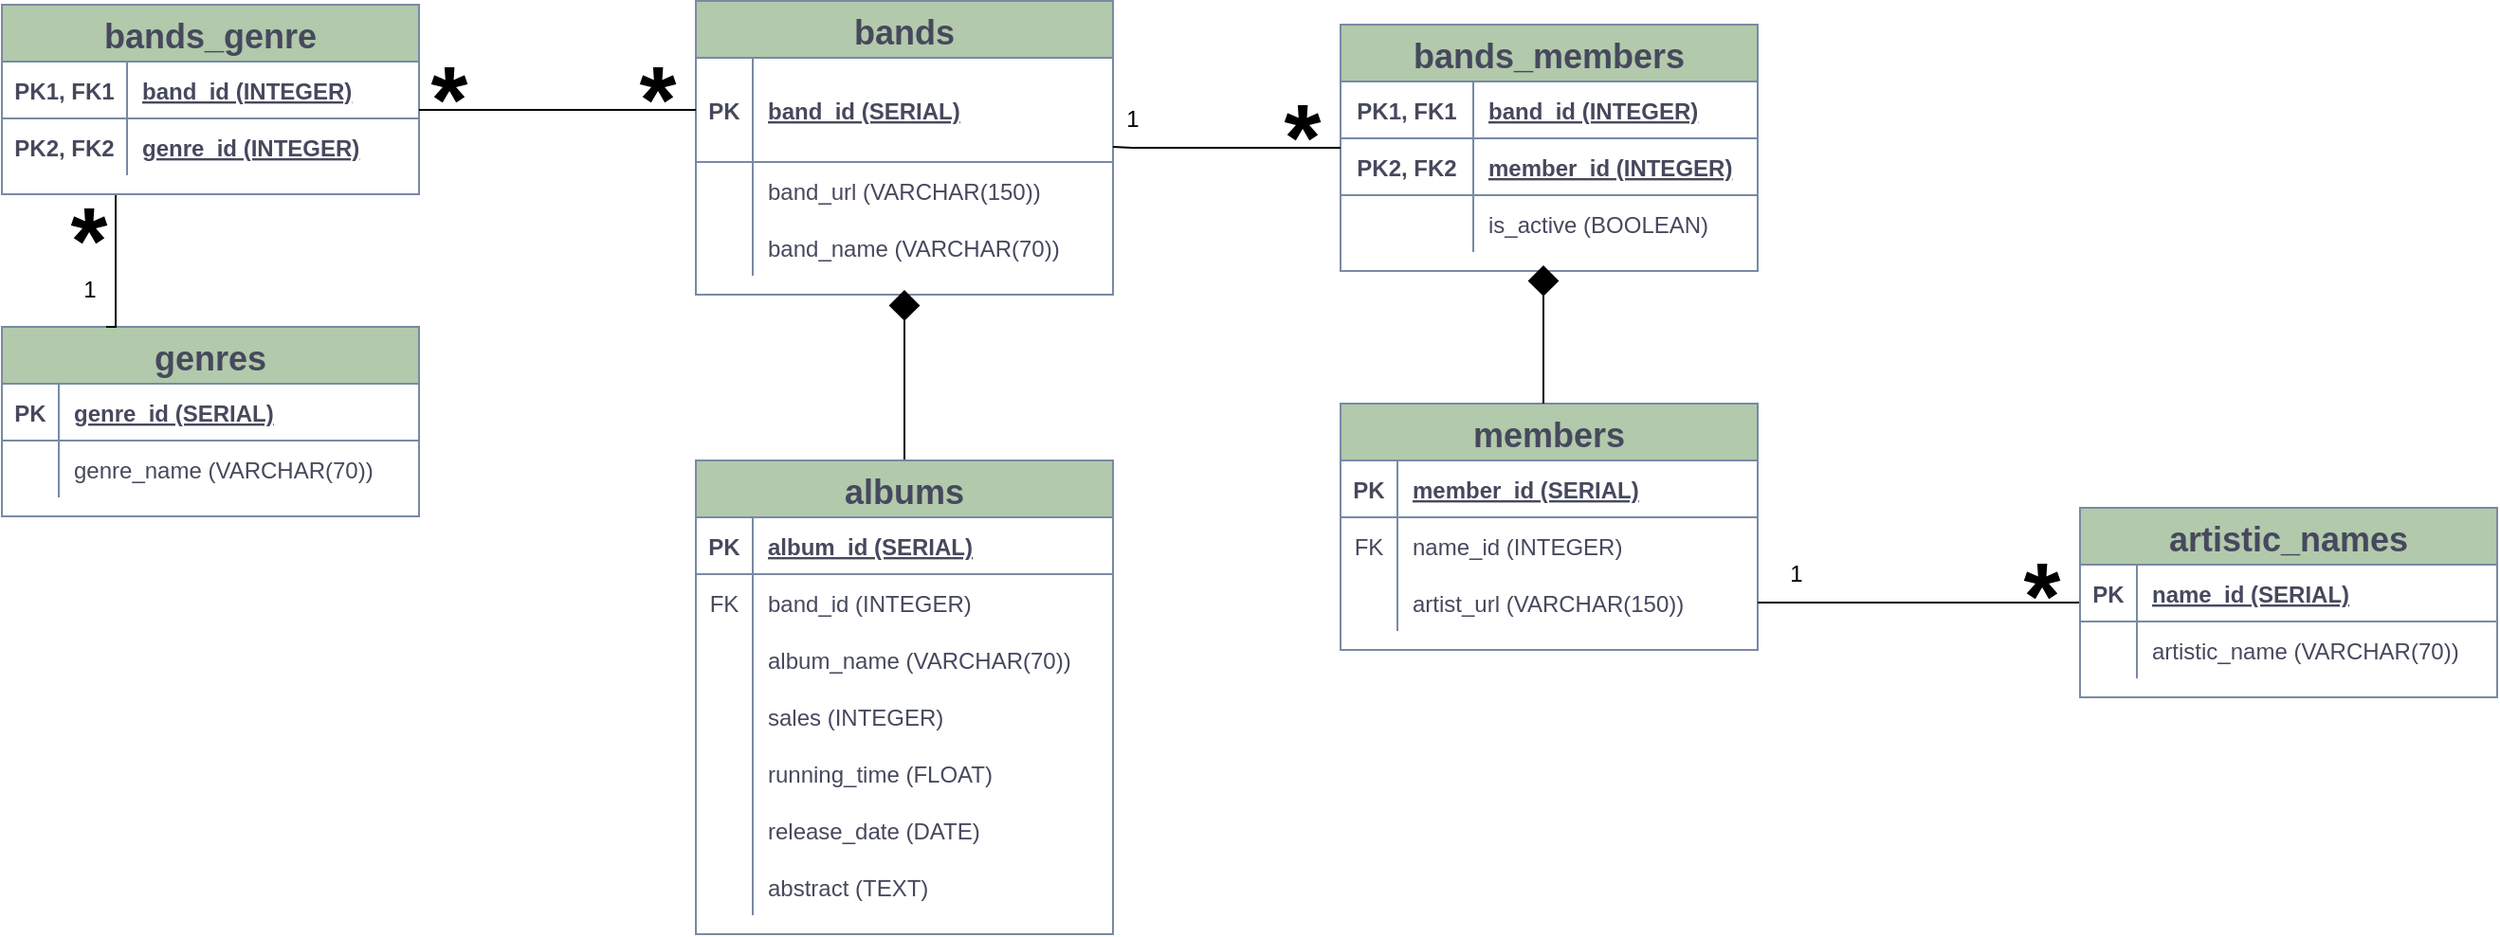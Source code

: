 <mxfile version="15.4.1" type="device"><diagram id="C5RBs43oDa-KdzZeNtuy" name="Page-1"><mxGraphModel dx="1234" dy="706" grid="1" gridSize="10" guides="1" tooltips="1" connect="1" arrows="1" fold="1" page="1" pageScale="1" pageWidth="827" pageHeight="1169" math="0" shadow="0"><root><mxCell id="WIyWlLk6GJQsqaUBKTNV-0"/><mxCell id="WIyWlLk6GJQsqaUBKTNV-1" parent="WIyWlLk6GJQsqaUBKTNV-0"/><mxCell id="FLKQ_Ny8ieEzaSpIzVjY-3" value="bands" style="shape=table;startSize=30;container=1;collapsible=1;childLayout=tableLayout;fixedRows=1;rowLines=0;fontStyle=1;align=center;resizeLast=1;fontSize=18;strokeColor=#788AA3;strokeWidth=1;fillColor=#B2C9AB;fontColor=#46495D;" vertex="1" parent="WIyWlLk6GJQsqaUBKTNV-1"><mxGeometry x="590" y="277.5" width="220" height="155" as="geometry"><mxRectangle x="400" y="290" width="90" height="30" as="alternateBounds"/></mxGeometry></mxCell><mxCell id="FLKQ_Ny8ieEzaSpIzVjY-4" value="" style="shape=partialRectangle;collapsible=0;dropTarget=0;pointerEvents=0;fillColor=none;top=0;left=0;bottom=1;right=0;points=[[0,0.5],[1,0.5]];portConstraint=eastwest;strokeColor=#788AA3;fontColor=#46495D;" vertex="1" parent="FLKQ_Ny8ieEzaSpIzVjY-3"><mxGeometry y="30" width="220" height="55" as="geometry"/></mxCell><mxCell id="FLKQ_Ny8ieEzaSpIzVjY-5" value="PK" style="shape=partialRectangle;connectable=0;fillColor=none;top=0;left=0;bottom=0;right=0;fontStyle=1;overflow=hidden;strokeColor=#788AA3;fontColor=#46495D;" vertex="1" parent="FLKQ_Ny8ieEzaSpIzVjY-4"><mxGeometry width="30" height="55" as="geometry"><mxRectangle width="30" height="55" as="alternateBounds"/></mxGeometry></mxCell><mxCell id="FLKQ_Ny8ieEzaSpIzVjY-6" value="band_id (SERIAL)" style="shape=partialRectangle;connectable=0;fillColor=none;top=0;left=0;bottom=0;right=0;align=left;spacingLeft=6;fontStyle=5;overflow=hidden;strokeColor=#788AA3;fontColor=#46495D;" vertex="1" parent="FLKQ_Ny8ieEzaSpIzVjY-4"><mxGeometry x="30" width="190" height="55" as="geometry"><mxRectangle width="190" height="55" as="alternateBounds"/></mxGeometry></mxCell><mxCell id="FLKQ_Ny8ieEzaSpIzVjY-7" value="" style="shape=partialRectangle;collapsible=0;dropTarget=0;pointerEvents=0;fillColor=none;top=0;left=0;bottom=0;right=0;points=[[0,0.5],[1,0.5]];portConstraint=eastwest;strokeColor=#788AA3;fontColor=#46495D;" vertex="1" parent="FLKQ_Ny8ieEzaSpIzVjY-3"><mxGeometry y="85" width="220" height="30" as="geometry"/></mxCell><mxCell id="FLKQ_Ny8ieEzaSpIzVjY-8" value="" style="shape=partialRectangle;connectable=0;fillColor=none;top=0;left=0;bottom=0;right=0;editable=1;overflow=hidden;strokeColor=#788AA3;fontColor=#46495D;" vertex="1" parent="FLKQ_Ny8ieEzaSpIzVjY-7"><mxGeometry width="30" height="30" as="geometry"><mxRectangle width="30" height="30" as="alternateBounds"/></mxGeometry></mxCell><mxCell id="FLKQ_Ny8ieEzaSpIzVjY-9" value="band_url (VARCHAR(150))" style="shape=partialRectangle;connectable=0;fillColor=none;top=0;left=0;bottom=0;right=0;align=left;spacingLeft=6;overflow=hidden;strokeColor=#788AA3;fontColor=#46495D;" vertex="1" parent="FLKQ_Ny8ieEzaSpIzVjY-7"><mxGeometry x="30" width="190" height="30" as="geometry"><mxRectangle width="190" height="30" as="alternateBounds"/></mxGeometry></mxCell><mxCell id="FLKQ_Ny8ieEzaSpIzVjY-10" value="" style="shape=partialRectangle;collapsible=0;dropTarget=0;pointerEvents=0;fillColor=none;top=0;left=0;bottom=0;right=0;points=[[0,0.5],[1,0.5]];portConstraint=eastwest;strokeColor=#788AA3;fontColor=#46495D;" vertex="1" parent="FLKQ_Ny8ieEzaSpIzVjY-3"><mxGeometry y="115" width="220" height="30" as="geometry"/></mxCell><mxCell id="FLKQ_Ny8ieEzaSpIzVjY-11" value="" style="shape=partialRectangle;connectable=0;fillColor=none;top=0;left=0;bottom=0;right=0;editable=1;overflow=hidden;strokeColor=#788AA3;fontColor=#46495D;" vertex="1" parent="FLKQ_Ny8ieEzaSpIzVjY-10"><mxGeometry width="30" height="30" as="geometry"><mxRectangle width="30" height="30" as="alternateBounds"/></mxGeometry></mxCell><mxCell id="FLKQ_Ny8ieEzaSpIzVjY-12" value="band_name (VARCHAR(70))" style="shape=partialRectangle;connectable=0;fillColor=none;top=0;left=0;bottom=0;right=0;align=left;spacingLeft=6;overflow=hidden;strokeColor=#788AA3;fontColor=#46495D;" vertex="1" parent="FLKQ_Ny8ieEzaSpIzVjY-10"><mxGeometry x="30" width="190" height="30" as="geometry"><mxRectangle width="190" height="30" as="alternateBounds"/></mxGeometry></mxCell><mxCell id="FLKQ_Ny8ieEzaSpIzVjY-13" value="bands_members" style="shape=table;startSize=30;container=1;collapsible=1;childLayout=tableLayout;fixedRows=1;rowLines=0;fontStyle=1;align=center;resizeLast=1;fontSize=18;strokeColor=#788AA3;strokeWidth=1;fillColor=#B2C9AB;fontColor=#46495D;" vertex="1" parent="WIyWlLk6GJQsqaUBKTNV-1"><mxGeometry x="930" y="290" width="220" height="130" as="geometry"/></mxCell><mxCell id="FLKQ_Ny8ieEzaSpIzVjY-14" value="" style="shape=partialRectangle;collapsible=0;dropTarget=0;pointerEvents=0;fillColor=none;top=0;left=0;bottom=1;right=0;points=[[0,0.5],[1,0.5]];portConstraint=eastwest;fontSize=18;strokeColor=#788AA3;strokeWidth=1;fontColor=#46495D;" vertex="1" parent="FLKQ_Ny8ieEzaSpIzVjY-13"><mxGeometry y="30" width="220" height="30" as="geometry"/></mxCell><mxCell id="FLKQ_Ny8ieEzaSpIzVjY-15" value="PK1, FK1" style="shape=partialRectangle;connectable=0;fillColor=none;top=0;left=0;bottom=0;right=0;fontStyle=1;overflow=hidden;strokeColor=#788AA3;fontColor=#46495D;" vertex="1" parent="FLKQ_Ny8ieEzaSpIzVjY-14"><mxGeometry width="70" height="30" as="geometry"><mxRectangle width="70" height="30" as="alternateBounds"/></mxGeometry></mxCell><mxCell id="FLKQ_Ny8ieEzaSpIzVjY-16" value="band_id (INTEGER)" style="shape=partialRectangle;connectable=0;fillColor=none;top=0;left=0;bottom=0;right=0;align=left;spacingLeft=6;fontStyle=5;overflow=hidden;strokeColor=#788AA3;fontColor=#46495D;" vertex="1" parent="FLKQ_Ny8ieEzaSpIzVjY-14"><mxGeometry x="70" width="150" height="30" as="geometry"><mxRectangle width="150" height="30" as="alternateBounds"/></mxGeometry></mxCell><mxCell id="FLKQ_Ny8ieEzaSpIzVjY-17" value="" style="shape=partialRectangle;collapsible=0;dropTarget=0;pointerEvents=0;fillColor=none;top=0;left=0;bottom=1;right=0;points=[[0,0.5],[1,0.5]];portConstraint=eastwest;strokeColor=#788AA3;fontColor=#46495D;" vertex="1" parent="FLKQ_Ny8ieEzaSpIzVjY-13"><mxGeometry y="60" width="220" height="30" as="geometry"/></mxCell><mxCell id="FLKQ_Ny8ieEzaSpIzVjY-18" value="PK2, FK2" style="shape=partialRectangle;connectable=0;fillColor=none;top=0;left=0;bottom=0;right=0;fontStyle=1;overflow=hidden;strokeColor=#788AA3;fontColor=#46495D;" vertex="1" parent="FLKQ_Ny8ieEzaSpIzVjY-17"><mxGeometry width="70" height="30" as="geometry"><mxRectangle width="70" height="30" as="alternateBounds"/></mxGeometry></mxCell><mxCell id="FLKQ_Ny8ieEzaSpIzVjY-19" value="member_id (INTEGER)" style="shape=partialRectangle;connectable=0;fillColor=none;top=0;left=0;bottom=0;right=0;align=left;spacingLeft=6;fontStyle=5;overflow=hidden;strokeColor=#788AA3;fontColor=#46495D;" vertex="1" parent="FLKQ_Ny8ieEzaSpIzVjY-17"><mxGeometry x="70" width="150" height="30" as="geometry"><mxRectangle width="150" height="30" as="alternateBounds"/></mxGeometry></mxCell><mxCell id="FLKQ_Ny8ieEzaSpIzVjY-20" value="" style="shape=partialRectangle;collapsible=0;dropTarget=0;pointerEvents=0;fillColor=none;top=0;left=0;bottom=0;right=0;points=[[0,0.5],[1,0.5]];portConstraint=eastwest;strokeColor=#788AA3;fontColor=#46495D;" vertex="1" parent="FLKQ_Ny8ieEzaSpIzVjY-13"><mxGeometry y="90" width="220" height="30" as="geometry"/></mxCell><mxCell id="FLKQ_Ny8ieEzaSpIzVjY-21" value="" style="shape=partialRectangle;connectable=0;fillColor=none;top=0;left=0;bottom=0;right=0;editable=1;overflow=hidden;strokeColor=#788AA3;fontColor=#46495D;" vertex="1" parent="FLKQ_Ny8ieEzaSpIzVjY-20"><mxGeometry width="70" height="30" as="geometry"><mxRectangle width="70" height="30" as="alternateBounds"/></mxGeometry></mxCell><mxCell id="FLKQ_Ny8ieEzaSpIzVjY-22" value="is_active (BOOLEAN)" style="shape=partialRectangle;connectable=0;fillColor=none;top=0;left=0;bottom=0;right=0;align=left;spacingLeft=6;overflow=hidden;strokeColor=#788AA3;fontColor=#46495D;" vertex="1" parent="FLKQ_Ny8ieEzaSpIzVjY-20"><mxGeometry x="70" width="150" height="30" as="geometry"><mxRectangle width="150" height="30" as="alternateBounds"/></mxGeometry></mxCell><mxCell id="FLKQ_Ny8ieEzaSpIzVjY-23" value="members" style="shape=table;startSize=30;container=1;collapsible=1;childLayout=tableLayout;fixedRows=1;rowLines=0;fontStyle=1;align=center;resizeLast=1;fontSize=18;strokeColor=#788AA3;strokeWidth=1;fillColor=#B2C9AB;fontColor=#46495D;" vertex="1" parent="WIyWlLk6GJQsqaUBKTNV-1"><mxGeometry x="930" y="490" width="220" height="130" as="geometry"/></mxCell><mxCell id="FLKQ_Ny8ieEzaSpIzVjY-24" value="" style="shape=partialRectangle;collapsible=0;dropTarget=0;pointerEvents=0;fillColor=none;top=0;left=0;bottom=1;right=0;points=[[0,0.5],[1,0.5]];portConstraint=eastwest;strokeColor=#788AA3;fontColor=#46495D;" vertex="1" parent="FLKQ_Ny8ieEzaSpIzVjY-23"><mxGeometry y="30" width="220" height="30" as="geometry"/></mxCell><mxCell id="FLKQ_Ny8ieEzaSpIzVjY-25" value="PK" style="shape=partialRectangle;connectable=0;fillColor=none;top=0;left=0;bottom=0;right=0;fontStyle=1;overflow=hidden;strokeColor=#788AA3;fontColor=#46495D;" vertex="1" parent="FLKQ_Ny8ieEzaSpIzVjY-24"><mxGeometry width="30" height="30" as="geometry"><mxRectangle width="30" height="30" as="alternateBounds"/></mxGeometry></mxCell><mxCell id="FLKQ_Ny8ieEzaSpIzVjY-26" value="member_id (SERIAL)" style="shape=partialRectangle;connectable=0;fillColor=none;top=0;left=0;bottom=0;right=0;align=left;spacingLeft=6;fontStyle=5;overflow=hidden;strokeColor=#788AA3;fontColor=#46495D;" vertex="1" parent="FLKQ_Ny8ieEzaSpIzVjY-24"><mxGeometry x="30" width="190" height="30" as="geometry"><mxRectangle width="190" height="30" as="alternateBounds"/></mxGeometry></mxCell><mxCell id="FLKQ_Ny8ieEzaSpIzVjY-27" value="" style="shape=partialRectangle;collapsible=0;dropTarget=0;pointerEvents=0;fillColor=none;top=0;left=0;bottom=0;right=0;points=[[0,0.5],[1,0.5]];portConstraint=eastwest;strokeColor=#788AA3;fontColor=#46495D;" vertex="1" parent="FLKQ_Ny8ieEzaSpIzVjY-23"><mxGeometry y="60" width="220" height="30" as="geometry"/></mxCell><mxCell id="FLKQ_Ny8ieEzaSpIzVjY-28" value="FK" style="shape=partialRectangle;connectable=0;fillColor=none;top=0;left=0;bottom=0;right=0;editable=1;overflow=hidden;strokeColor=#788AA3;fontColor=#46495D;" vertex="1" parent="FLKQ_Ny8ieEzaSpIzVjY-27"><mxGeometry width="30" height="30" as="geometry"><mxRectangle width="30" height="30" as="alternateBounds"/></mxGeometry></mxCell><mxCell id="FLKQ_Ny8ieEzaSpIzVjY-29" value="name_id (INTEGER)" style="shape=partialRectangle;connectable=0;fillColor=none;top=0;left=0;bottom=0;right=0;align=left;spacingLeft=6;overflow=hidden;strokeColor=#788AA3;fontColor=#46495D;" vertex="1" parent="FLKQ_Ny8ieEzaSpIzVjY-27"><mxGeometry x="30" width="190" height="30" as="geometry"><mxRectangle width="190" height="30" as="alternateBounds"/></mxGeometry></mxCell><mxCell id="FLKQ_Ny8ieEzaSpIzVjY-30" value="" style="shape=partialRectangle;collapsible=0;dropTarget=0;pointerEvents=0;fillColor=none;top=0;left=0;bottom=0;right=0;points=[[0,0.5],[1,0.5]];portConstraint=eastwest;strokeColor=#788AA3;fontColor=#46495D;" vertex="1" parent="FLKQ_Ny8ieEzaSpIzVjY-23"><mxGeometry y="90" width="220" height="30" as="geometry"/></mxCell><mxCell id="FLKQ_Ny8ieEzaSpIzVjY-31" value="" style="shape=partialRectangle;connectable=0;fillColor=none;top=0;left=0;bottom=0;right=0;editable=1;overflow=hidden;strokeColor=#788AA3;fontColor=#46495D;" vertex="1" parent="FLKQ_Ny8ieEzaSpIzVjY-30"><mxGeometry width="30" height="30" as="geometry"><mxRectangle width="30" height="30" as="alternateBounds"/></mxGeometry></mxCell><mxCell id="FLKQ_Ny8ieEzaSpIzVjY-32" value="artist_url (VARCHAR(150))" style="shape=partialRectangle;connectable=0;fillColor=none;top=0;left=0;bottom=0;right=0;align=left;spacingLeft=6;overflow=hidden;strokeColor=#788AA3;fontColor=#46495D;" vertex="1" parent="FLKQ_Ny8ieEzaSpIzVjY-30"><mxGeometry x="30" width="190" height="30" as="geometry"><mxRectangle width="190" height="30" as="alternateBounds"/></mxGeometry></mxCell><mxCell id="FLKQ_Ny8ieEzaSpIzVjY-99" value="" style="edgeStyle=orthogonalEdgeStyle;rounded=0;orthogonalLoop=1;jettySize=auto;html=1;endArrow=none;endFill=0;endSize=14;" edge="1" parent="WIyWlLk6GJQsqaUBKTNV-1" source="FLKQ_Ny8ieEzaSpIzVjY-33" target="FLKQ_Ny8ieEzaSpIzVjY-30"><mxGeometry relative="1" as="geometry"/></mxCell><mxCell id="FLKQ_Ny8ieEzaSpIzVjY-33" value="artistic_names" style="shape=table;startSize=30;container=1;collapsible=1;childLayout=tableLayout;fixedRows=1;rowLines=0;fontStyle=1;align=center;resizeLast=1;fontSize=18;strokeColor=#788AA3;strokeWidth=1;fillColor=#B2C9AB;fontColor=#46495D;" vertex="1" parent="WIyWlLk6GJQsqaUBKTNV-1"><mxGeometry x="1320" y="545" width="220" height="100" as="geometry"/></mxCell><mxCell id="FLKQ_Ny8ieEzaSpIzVjY-34" value="" style="shape=partialRectangle;collapsible=0;dropTarget=0;pointerEvents=0;fillColor=none;top=0;left=0;bottom=1;right=0;points=[[0,0.5],[1,0.5]];portConstraint=eastwest;strokeColor=#788AA3;fontColor=#46495D;" vertex="1" parent="FLKQ_Ny8ieEzaSpIzVjY-33"><mxGeometry y="30" width="220" height="30" as="geometry"/></mxCell><mxCell id="FLKQ_Ny8ieEzaSpIzVjY-35" value="PK" style="shape=partialRectangle;connectable=0;fillColor=none;top=0;left=0;bottom=0;right=0;fontStyle=1;overflow=hidden;strokeColor=#788AA3;fontColor=#46495D;" vertex="1" parent="FLKQ_Ny8ieEzaSpIzVjY-34"><mxGeometry width="30" height="30" as="geometry"><mxRectangle width="30" height="30" as="alternateBounds"/></mxGeometry></mxCell><mxCell id="FLKQ_Ny8ieEzaSpIzVjY-36" value="name_id (SERIAL)" style="shape=partialRectangle;connectable=0;fillColor=none;top=0;left=0;bottom=0;right=0;align=left;spacingLeft=6;fontStyle=5;overflow=hidden;strokeColor=#788AA3;fontColor=#46495D;" vertex="1" parent="FLKQ_Ny8ieEzaSpIzVjY-34"><mxGeometry x="30" width="190" height="30" as="geometry"><mxRectangle width="190" height="30" as="alternateBounds"/></mxGeometry></mxCell><mxCell id="FLKQ_Ny8ieEzaSpIzVjY-37" value="" style="shape=partialRectangle;collapsible=0;dropTarget=0;pointerEvents=0;fillColor=none;top=0;left=0;bottom=0;right=0;points=[[0,0.5],[1,0.5]];portConstraint=eastwest;strokeColor=#788AA3;fontColor=#46495D;" vertex="1" parent="FLKQ_Ny8ieEzaSpIzVjY-33"><mxGeometry y="60" width="220" height="30" as="geometry"/></mxCell><mxCell id="FLKQ_Ny8ieEzaSpIzVjY-38" value="" style="shape=partialRectangle;connectable=0;fillColor=none;top=0;left=0;bottom=0;right=0;editable=1;overflow=hidden;strokeColor=#788AA3;fontColor=#46495D;" vertex="1" parent="FLKQ_Ny8ieEzaSpIzVjY-37"><mxGeometry width="30" height="30" as="geometry"><mxRectangle width="30" height="30" as="alternateBounds"/></mxGeometry></mxCell><mxCell id="FLKQ_Ny8ieEzaSpIzVjY-39" value="artistic_name (VARCHAR(70))" style="shape=partialRectangle;connectable=0;fillColor=none;top=0;left=0;bottom=0;right=0;align=left;spacingLeft=6;overflow=hidden;strokeColor=#788AA3;fontColor=#46495D;" vertex="1" parent="FLKQ_Ny8ieEzaSpIzVjY-37"><mxGeometry x="30" width="190" height="30" as="geometry"><mxRectangle width="190" height="30" as="alternateBounds"/></mxGeometry></mxCell><mxCell id="FLKQ_Ny8ieEzaSpIzVjY-94" value="" style="edgeStyle=orthogonalEdgeStyle;rounded=0;orthogonalLoop=1;jettySize=auto;html=1;endArrow=diamond;endFill=1;endSize=14;" edge="1" parent="WIyWlLk6GJQsqaUBKTNV-1" source="FLKQ_Ny8ieEzaSpIzVjY-41"><mxGeometry relative="1" as="geometry"><mxPoint x="700" y="430" as="targetPoint"/><Array as="points"><mxPoint x="700" y="450"/><mxPoint x="700" y="450"/></Array></mxGeometry></mxCell><mxCell id="FLKQ_Ny8ieEzaSpIzVjY-41" value="albums" style="shape=table;startSize=30;container=1;collapsible=1;childLayout=tableLayout;fixedRows=1;rowLines=0;fontStyle=1;align=center;resizeLast=1;fontSize=18;strokeColor=#788AA3;strokeWidth=1;fillColor=#B2C9AB;fontColor=#46495D;" vertex="1" parent="WIyWlLk6GJQsqaUBKTNV-1"><mxGeometry x="590" y="520" width="220" height="250" as="geometry"/></mxCell><mxCell id="FLKQ_Ny8ieEzaSpIzVjY-42" value="" style="shape=partialRectangle;collapsible=0;dropTarget=0;pointerEvents=0;fillColor=none;top=0;left=0;bottom=1;right=0;points=[[0,0.5],[1,0.5]];portConstraint=eastwest;strokeColor=#788AA3;fontColor=#46495D;" vertex="1" parent="FLKQ_Ny8ieEzaSpIzVjY-41"><mxGeometry y="30" width="220" height="30" as="geometry"/></mxCell><mxCell id="FLKQ_Ny8ieEzaSpIzVjY-43" value="PK" style="shape=partialRectangle;connectable=0;fillColor=none;top=0;left=0;bottom=0;right=0;fontStyle=1;overflow=hidden;strokeColor=#788AA3;fontColor=#46495D;" vertex="1" parent="FLKQ_Ny8ieEzaSpIzVjY-42"><mxGeometry width="30" height="30" as="geometry"><mxRectangle width="30" height="30" as="alternateBounds"/></mxGeometry></mxCell><mxCell id="FLKQ_Ny8ieEzaSpIzVjY-44" value="album_id (SERIAL)" style="shape=partialRectangle;connectable=0;fillColor=none;top=0;left=0;bottom=0;right=0;align=left;spacingLeft=6;fontStyle=5;overflow=hidden;strokeColor=#788AA3;fontColor=#46495D;" vertex="1" parent="FLKQ_Ny8ieEzaSpIzVjY-42"><mxGeometry x="30" width="190" height="30" as="geometry"><mxRectangle width="190" height="30" as="alternateBounds"/></mxGeometry></mxCell><mxCell id="FLKQ_Ny8ieEzaSpIzVjY-45" value="" style="shape=partialRectangle;collapsible=0;dropTarget=0;pointerEvents=0;fillColor=none;top=0;left=0;bottom=0;right=0;points=[[0,0.5],[1,0.5]];portConstraint=eastwest;strokeColor=#788AA3;fontColor=#46495D;" vertex="1" parent="FLKQ_Ny8ieEzaSpIzVjY-41"><mxGeometry y="60" width="220" height="30" as="geometry"/></mxCell><mxCell id="FLKQ_Ny8ieEzaSpIzVjY-46" value="FK" style="shape=partialRectangle;connectable=0;fillColor=none;top=0;left=0;bottom=0;right=0;editable=1;overflow=hidden;strokeColor=#788AA3;fontColor=#46495D;" vertex="1" parent="FLKQ_Ny8ieEzaSpIzVjY-45"><mxGeometry width="30" height="30" as="geometry"><mxRectangle width="30" height="30" as="alternateBounds"/></mxGeometry></mxCell><mxCell id="FLKQ_Ny8ieEzaSpIzVjY-47" value="band_id (INTEGER)" style="shape=partialRectangle;connectable=0;fillColor=none;top=0;left=0;bottom=0;right=0;align=left;spacingLeft=6;overflow=hidden;strokeColor=#788AA3;fontColor=#46495D;" vertex="1" parent="FLKQ_Ny8ieEzaSpIzVjY-45"><mxGeometry x="30" width="190" height="30" as="geometry"><mxRectangle width="190" height="30" as="alternateBounds"/></mxGeometry></mxCell><mxCell id="FLKQ_Ny8ieEzaSpIzVjY-48" value="" style="shape=partialRectangle;collapsible=0;dropTarget=0;pointerEvents=0;fillColor=none;top=0;left=0;bottom=0;right=0;points=[[0,0.5],[1,0.5]];portConstraint=eastwest;strokeColor=#788AA3;fontColor=#46495D;" vertex="1" parent="FLKQ_Ny8ieEzaSpIzVjY-41"><mxGeometry y="90" width="220" height="30" as="geometry"/></mxCell><mxCell id="FLKQ_Ny8ieEzaSpIzVjY-49" value="" style="shape=partialRectangle;connectable=0;fillColor=none;top=0;left=0;bottom=0;right=0;editable=1;overflow=hidden;strokeColor=#788AA3;fontColor=#46495D;" vertex="1" parent="FLKQ_Ny8ieEzaSpIzVjY-48"><mxGeometry width="30" height="30" as="geometry"><mxRectangle width="30" height="30" as="alternateBounds"/></mxGeometry></mxCell><mxCell id="FLKQ_Ny8ieEzaSpIzVjY-50" value="album_name (VARCHAR(70))" style="shape=partialRectangle;connectable=0;fillColor=none;top=0;left=0;bottom=0;right=0;align=left;spacingLeft=6;overflow=hidden;strokeColor=#788AA3;fontColor=#46495D;" vertex="1" parent="FLKQ_Ny8ieEzaSpIzVjY-48"><mxGeometry x="30" width="190" height="30" as="geometry"><mxRectangle width="190" height="30" as="alternateBounds"/></mxGeometry></mxCell><mxCell id="FLKQ_Ny8ieEzaSpIzVjY-51" value="" style="shape=partialRectangle;collapsible=0;dropTarget=0;pointerEvents=0;fillColor=none;top=0;left=0;bottom=0;right=0;points=[[0,0.5],[1,0.5]];portConstraint=eastwest;strokeColor=#788AA3;fontColor=#46495D;" vertex="1" parent="FLKQ_Ny8ieEzaSpIzVjY-41"><mxGeometry y="120" width="220" height="30" as="geometry"/></mxCell><mxCell id="FLKQ_Ny8ieEzaSpIzVjY-52" value="" style="shape=partialRectangle;connectable=0;fillColor=none;top=0;left=0;bottom=0;right=0;editable=1;overflow=hidden;strokeColor=#788AA3;fontColor=#46495D;" vertex="1" parent="FLKQ_Ny8ieEzaSpIzVjY-51"><mxGeometry width="30" height="30" as="geometry"><mxRectangle width="30" height="30" as="alternateBounds"/></mxGeometry></mxCell><mxCell id="FLKQ_Ny8ieEzaSpIzVjY-53" value="sales (INTEGER)" style="shape=partialRectangle;connectable=0;fillColor=none;top=0;left=0;bottom=0;right=0;align=left;spacingLeft=6;overflow=hidden;strokeColor=#788AA3;fontColor=#46495D;" vertex="1" parent="FLKQ_Ny8ieEzaSpIzVjY-51"><mxGeometry x="30" width="190" height="30" as="geometry"><mxRectangle width="190" height="30" as="alternateBounds"/></mxGeometry></mxCell><mxCell id="FLKQ_Ny8ieEzaSpIzVjY-54" value="" style="shape=partialRectangle;collapsible=0;dropTarget=0;pointerEvents=0;fillColor=none;top=0;left=0;bottom=0;right=0;points=[[0,0.5],[1,0.5]];portConstraint=eastwest;fontSize=18;strokeColor=#788AA3;strokeWidth=1;fontColor=#46495D;" vertex="1" parent="FLKQ_Ny8ieEzaSpIzVjY-41"><mxGeometry y="150" width="220" height="30" as="geometry"/></mxCell><mxCell id="FLKQ_Ny8ieEzaSpIzVjY-55" value="" style="shape=partialRectangle;connectable=0;fillColor=none;top=0;left=0;bottom=0;right=0;editable=1;overflow=hidden;strokeColor=#788AA3;fontColor=#46495D;" vertex="1" parent="FLKQ_Ny8ieEzaSpIzVjY-54"><mxGeometry width="30" height="30" as="geometry"><mxRectangle width="30" height="30" as="alternateBounds"/></mxGeometry></mxCell><mxCell id="FLKQ_Ny8ieEzaSpIzVjY-56" value="running_time (FLOAT)" style="shape=partialRectangle;connectable=0;fillColor=none;top=0;left=0;bottom=0;right=0;align=left;spacingLeft=6;overflow=hidden;strokeColor=#788AA3;fontColor=#46495D;" vertex="1" parent="FLKQ_Ny8ieEzaSpIzVjY-54"><mxGeometry x="30" width="190" height="30" as="geometry"><mxRectangle width="190" height="30" as="alternateBounds"/></mxGeometry></mxCell><mxCell id="FLKQ_Ny8ieEzaSpIzVjY-57" value="" style="shape=partialRectangle;collapsible=0;dropTarget=0;pointerEvents=0;fillColor=none;top=0;left=0;bottom=0;right=0;points=[[0,0.5],[1,0.5]];portConstraint=eastwest;fontSize=18;strokeColor=#788AA3;strokeWidth=1;fontColor=#46495D;" vertex="1" parent="FLKQ_Ny8ieEzaSpIzVjY-41"><mxGeometry y="180" width="220" height="30" as="geometry"/></mxCell><mxCell id="FLKQ_Ny8ieEzaSpIzVjY-58" value="" style="shape=partialRectangle;connectable=0;fillColor=none;top=0;left=0;bottom=0;right=0;fontStyle=0;overflow=hidden;strokeColor=#788AA3;fontColor=#46495D;" vertex="1" parent="FLKQ_Ny8ieEzaSpIzVjY-57"><mxGeometry width="30" height="30" as="geometry"><mxRectangle width="30" height="30" as="alternateBounds"/></mxGeometry></mxCell><mxCell id="FLKQ_Ny8ieEzaSpIzVjY-59" value="release_date (DATE)" style="shape=partialRectangle;connectable=0;fillColor=none;top=0;left=0;bottom=0;right=0;align=left;spacingLeft=6;fontStyle=0;overflow=hidden;strokeColor=#788AA3;fontColor=#46495D;" vertex="1" parent="FLKQ_Ny8ieEzaSpIzVjY-57"><mxGeometry x="30" width="190" height="30" as="geometry"><mxRectangle width="190" height="30" as="alternateBounds"/></mxGeometry></mxCell><mxCell id="FLKQ_Ny8ieEzaSpIzVjY-60" value="" style="shape=partialRectangle;collapsible=0;dropTarget=0;pointerEvents=0;fillColor=none;top=0;left=0;bottom=0;right=0;points=[[0,0.5],[1,0.5]];portConstraint=eastwest;fontSize=18;strokeColor=#788AA3;strokeWidth=1;fontColor=#46495D;" vertex="1" parent="FLKQ_Ny8ieEzaSpIzVjY-41"><mxGeometry y="210" width="220" height="30" as="geometry"/></mxCell><mxCell id="FLKQ_Ny8ieEzaSpIzVjY-61" value="" style="shape=partialRectangle;connectable=0;fillColor=none;top=0;left=0;bottom=0;right=0;fontStyle=0;overflow=hidden;strokeColor=#788AA3;fontColor=#46495D;" vertex="1" parent="FLKQ_Ny8ieEzaSpIzVjY-60"><mxGeometry width="30" height="30" as="geometry"><mxRectangle width="30" height="30" as="alternateBounds"/></mxGeometry></mxCell><mxCell id="FLKQ_Ny8ieEzaSpIzVjY-62" value="abstract (TEXT)" style="shape=partialRectangle;connectable=0;fillColor=none;top=0;left=0;bottom=0;right=0;align=left;spacingLeft=6;fontStyle=0;overflow=hidden;strokeColor=#788AA3;fontColor=#46495D;" vertex="1" parent="FLKQ_Ny8ieEzaSpIzVjY-60"><mxGeometry x="30" width="190" height="30" as="geometry"><mxRectangle width="190" height="30" as="alternateBounds"/></mxGeometry></mxCell><mxCell id="FLKQ_Ny8ieEzaSpIzVjY-64" value="bands_genre" style="shape=table;startSize=30;container=1;collapsible=1;childLayout=tableLayout;fixedRows=1;rowLines=0;fontStyle=1;align=center;resizeLast=1;fontSize=18;strokeColor=#788AA3;strokeWidth=1;fillColor=#B2C9AB;fontColor=#46495D;" vertex="1" parent="WIyWlLk6GJQsqaUBKTNV-1"><mxGeometry x="224" y="279.5" width="220" height="100" as="geometry"/></mxCell><mxCell id="FLKQ_Ny8ieEzaSpIzVjY-65" value="" style="shape=partialRectangle;collapsible=0;dropTarget=0;pointerEvents=0;fillColor=none;top=0;left=0;bottom=1;right=0;points=[[0,0.5],[1,0.5]];portConstraint=eastwest;strokeColor=#788AA3;fontColor=#46495D;" vertex="1" parent="FLKQ_Ny8ieEzaSpIzVjY-64"><mxGeometry y="30" width="220" height="30" as="geometry"/></mxCell><mxCell id="FLKQ_Ny8ieEzaSpIzVjY-66" value="PK1, FK1" style="shape=partialRectangle;connectable=0;fillColor=none;top=0;left=0;bottom=0;right=0;fontStyle=1;overflow=hidden;strokeColor=#788AA3;fontColor=#46495D;" vertex="1" parent="FLKQ_Ny8ieEzaSpIzVjY-65"><mxGeometry width="66" height="30" as="geometry"><mxRectangle width="66" height="30" as="alternateBounds"/></mxGeometry></mxCell><mxCell id="FLKQ_Ny8ieEzaSpIzVjY-67" value="band_id (INTEGER)" style="shape=partialRectangle;connectable=0;fillColor=none;top=0;left=0;bottom=0;right=0;align=left;spacingLeft=6;fontStyle=5;overflow=hidden;strokeColor=#788AA3;fontColor=#46495D;" vertex="1" parent="FLKQ_Ny8ieEzaSpIzVjY-65"><mxGeometry x="66" width="154" height="30" as="geometry"><mxRectangle width="154" height="30" as="alternateBounds"/></mxGeometry></mxCell><mxCell id="FLKQ_Ny8ieEzaSpIzVjY-68" value="" style="shape=partialRectangle;collapsible=0;dropTarget=0;pointerEvents=0;fillColor=none;top=0;left=0;bottom=1;right=0;points=[[0,0.5],[1,0.5]];portConstraint=eastwest;fontSize=18;strokeColor=none;strokeWidth=1;fontColor=#46495D;" vertex="1" parent="FLKQ_Ny8ieEzaSpIzVjY-64"><mxGeometry y="60" width="220" height="30" as="geometry"/></mxCell><mxCell id="FLKQ_Ny8ieEzaSpIzVjY-69" value="PK2, FK2" style="shape=partialRectangle;connectable=0;fillColor=none;top=0;left=0;bottom=0;right=0;fontStyle=1;overflow=hidden;strokeColor=#788AA3;fontColor=#46495D;" vertex="1" parent="FLKQ_Ny8ieEzaSpIzVjY-68"><mxGeometry width="66" height="30" as="geometry"><mxRectangle width="66" height="30" as="alternateBounds"/></mxGeometry></mxCell><mxCell id="FLKQ_Ny8ieEzaSpIzVjY-70" value="genre_id (INTEGER)" style="shape=partialRectangle;connectable=0;fillColor=none;top=0;left=0;bottom=0;right=0;align=left;spacingLeft=6;fontStyle=5;overflow=hidden;strokeColor=none;fontColor=#46495D;" vertex="1" parent="FLKQ_Ny8ieEzaSpIzVjY-68"><mxGeometry x="66" width="154" height="30" as="geometry"><mxRectangle width="154" height="30" as="alternateBounds"/></mxGeometry></mxCell><mxCell id="FLKQ_Ny8ieEzaSpIzVjY-71" value="genres" style="shape=table;startSize=30;container=1;collapsible=1;childLayout=tableLayout;fixedRows=1;rowLines=0;fontStyle=1;align=center;resizeLast=1;fontSize=18;strokeColor=#788AA3;strokeWidth=1;fillColor=#B2C9AB;fontColor=#46495D;" vertex="1" parent="WIyWlLk6GJQsqaUBKTNV-1"><mxGeometry x="224" y="449.5" width="220" height="100" as="geometry"/></mxCell><mxCell id="FLKQ_Ny8ieEzaSpIzVjY-72" value="" style="shape=partialRectangle;collapsible=0;dropTarget=0;pointerEvents=0;fillColor=none;top=0;left=0;bottom=1;right=0;points=[[0,0.5],[1,0.5]];portConstraint=eastwest;strokeColor=#788AA3;fontColor=#46495D;" vertex="1" parent="FLKQ_Ny8ieEzaSpIzVjY-71"><mxGeometry y="30" width="220" height="30" as="geometry"/></mxCell><mxCell id="FLKQ_Ny8ieEzaSpIzVjY-73" value="PK" style="shape=partialRectangle;connectable=0;fillColor=none;top=0;left=0;bottom=0;right=0;fontStyle=1;overflow=hidden;strokeColor=#788AA3;fontColor=#46495D;" vertex="1" parent="FLKQ_Ny8ieEzaSpIzVjY-72"><mxGeometry width="30" height="30" as="geometry"><mxRectangle width="30" height="30" as="alternateBounds"/></mxGeometry></mxCell><mxCell id="FLKQ_Ny8ieEzaSpIzVjY-74" value="genre_id (SERIAL)" style="shape=partialRectangle;connectable=0;fillColor=none;top=0;left=0;bottom=0;right=0;align=left;spacingLeft=6;fontStyle=5;overflow=hidden;strokeColor=#788AA3;fontColor=#46495D;" vertex="1" parent="FLKQ_Ny8ieEzaSpIzVjY-72"><mxGeometry x="30" width="190" height="30" as="geometry"><mxRectangle width="190" height="30" as="alternateBounds"/></mxGeometry></mxCell><mxCell id="FLKQ_Ny8ieEzaSpIzVjY-75" value="" style="shape=partialRectangle;collapsible=0;dropTarget=0;pointerEvents=0;fillColor=none;top=0;left=0;bottom=0;right=0;points=[[0,0.5],[1,0.5]];portConstraint=eastwest;strokeColor=#788AA3;fontColor=#46495D;" vertex="1" parent="FLKQ_Ny8ieEzaSpIzVjY-71"><mxGeometry y="60" width="220" height="30" as="geometry"/></mxCell><mxCell id="FLKQ_Ny8ieEzaSpIzVjY-76" value="" style="shape=partialRectangle;connectable=0;fillColor=none;top=0;left=0;bottom=0;right=0;editable=1;overflow=hidden;strokeColor=#788AA3;fontColor=#46495D;" vertex="1" parent="FLKQ_Ny8ieEzaSpIzVjY-75"><mxGeometry width="30" height="30" as="geometry"><mxRectangle width="30" height="30" as="alternateBounds"/></mxGeometry></mxCell><mxCell id="FLKQ_Ny8ieEzaSpIzVjY-77" value="genre_name (VARCHAR(70))" style="shape=partialRectangle;connectable=0;fillColor=none;top=0;left=0;bottom=0;right=0;align=left;spacingLeft=6;overflow=hidden;strokeColor=#788AA3;fontColor=#46495D;" vertex="1" parent="FLKQ_Ny8ieEzaSpIzVjY-75"><mxGeometry x="30" width="190" height="30" as="geometry"><mxRectangle width="190" height="30" as="alternateBounds"/></mxGeometry></mxCell><mxCell id="FLKQ_Ny8ieEzaSpIzVjY-98" value="" style="edgeStyle=orthogonalEdgeStyle;rounded=0;orthogonalLoop=1;jettySize=auto;html=1;endArrow=diamond;endFill=1;endSize=14;" edge="1" parent="WIyWlLk6GJQsqaUBKTNV-1"><mxGeometry relative="1" as="geometry"><mxPoint x="1037" y="490" as="sourcePoint"/><mxPoint x="1037" y="417" as="targetPoint"/><Array as="points"><mxPoint x="1037" y="437"/><mxPoint x="1037" y="437"/></Array></mxGeometry></mxCell><mxCell id="FLKQ_Ny8ieEzaSpIzVjY-100" value="1" style="text;html=1;align=center;verticalAlign=middle;resizable=0;points=[];autosize=1;strokeColor=none;fillColor=none;" vertex="1" parent="WIyWlLk6GJQsqaUBKTNV-1"><mxGeometry x="1160" y="570" width="20" height="20" as="geometry"/></mxCell><mxCell id="FLKQ_Ny8ieEzaSpIzVjY-113" value="" style="edgeStyle=orthogonalEdgeStyle;rounded=0;orthogonalLoop=1;jettySize=auto;html=1;endArrow=none;endFill=0;endSize=14;" edge="1" parent="WIyWlLk6GJQsqaUBKTNV-1"><mxGeometry relative="1" as="geometry"><mxPoint x="930" y="355" as="sourcePoint"/><mxPoint x="810" y="354.5" as="targetPoint"/><Array as="points"><mxPoint x="820" y="355"/></Array></mxGeometry></mxCell><mxCell id="FLKQ_Ny8ieEzaSpIzVjY-121" value="*" style="text;align=center;fontStyle=1;verticalAlign=middle;spacingLeft=3;spacingRight=3;strokeColor=none;rotatable=0;points=[[0,0.5],[1,0.5]];portConstraint=eastwest;fontSize=50;" vertex="1" parent="WIyWlLk6GJQsqaUBKTNV-1"><mxGeometry x="870" y="330" width="80" height="26" as="geometry"/></mxCell><mxCell id="FLKQ_Ny8ieEzaSpIzVjY-123" value="*" style="text;align=center;fontStyle=1;verticalAlign=middle;spacingLeft=3;spacingRight=3;strokeColor=none;rotatable=0;points=[[0,0.5],[1,0.5]];portConstraint=eastwest;fontSize=50;" vertex="1" parent="WIyWlLk6GJQsqaUBKTNV-1"><mxGeometry x="1260" y="572" width="80" height="26" as="geometry"/></mxCell><mxCell id="FLKQ_Ny8ieEzaSpIzVjY-124" value="1" style="text;html=1;align=center;verticalAlign=middle;resizable=0;points=[];autosize=1;strokeColor=none;fillColor=none;" vertex="1" parent="WIyWlLk6GJQsqaUBKTNV-1"><mxGeometry x="810" y="330" width="20" height="20" as="geometry"/></mxCell><mxCell id="FLKQ_Ny8ieEzaSpIzVjY-126" value="" style="edgeStyle=orthogonalEdgeStyle;rounded=0;orthogonalLoop=1;jettySize=auto;html=1;endArrow=none;endFill=0;endSize=14;" edge="1" parent="WIyWlLk6GJQsqaUBKTNV-1" source="FLKQ_Ny8ieEzaSpIzVjY-4"><mxGeometry relative="1" as="geometry"><mxPoint x="564" y="343" as="sourcePoint"/><mxPoint x="444" y="335" as="targetPoint"/><Array as="points"/></mxGeometry></mxCell><mxCell id="FLKQ_Ny8ieEzaSpIzVjY-127" value="*" style="text;align=center;fontStyle=1;verticalAlign=middle;spacingLeft=3;spacingRight=3;strokeColor=none;rotatable=0;points=[[0,0.5],[1,0.5]];portConstraint=eastwest;fontSize=50;" vertex="1" parent="WIyWlLk6GJQsqaUBKTNV-1"><mxGeometry x="420" y="310" width="80" height="26" as="geometry"/></mxCell><mxCell id="FLKQ_Ny8ieEzaSpIzVjY-128" value="*" style="text;align=center;fontStyle=1;verticalAlign=middle;spacingLeft=3;spacingRight=3;strokeColor=none;rotatable=0;points=[[0,0.5],[1,0.5]];portConstraint=eastwest;fontSize=50;" vertex="1" parent="WIyWlLk6GJQsqaUBKTNV-1"><mxGeometry x="530" y="310" width="80" height="26" as="geometry"/></mxCell><mxCell id="FLKQ_Ny8ieEzaSpIzVjY-129" value="" style="edgeStyle=orthogonalEdgeStyle;rounded=0;orthogonalLoop=1;jettySize=auto;html=1;endArrow=none;endFill=0;endSize=14;exitX=0.25;exitY=0;exitDx=0;exitDy=0;" edge="1" parent="WIyWlLk6GJQsqaUBKTNV-1" source="FLKQ_Ny8ieEzaSpIzVjY-71"><mxGeometry relative="1" as="geometry"><mxPoint x="394" y="410.5" as="sourcePoint"/><mxPoint x="284" y="380" as="targetPoint"/><Array as="points"><mxPoint x="284" y="450"/></Array></mxGeometry></mxCell><mxCell id="FLKQ_Ny8ieEzaSpIzVjY-130" value="*" style="text;align=center;fontStyle=1;verticalAlign=middle;spacingLeft=3;spacingRight=3;strokeColor=none;rotatable=0;points=[[0,0.5],[1,0.5]];portConstraint=eastwest;fontSize=50;" vertex="1" parent="WIyWlLk6GJQsqaUBKTNV-1"><mxGeometry x="230" y="384.5" width="80" height="26" as="geometry"/></mxCell><mxCell id="FLKQ_Ny8ieEzaSpIzVjY-131" value="1" style="text;html=1;align=center;verticalAlign=middle;resizable=0;points=[];autosize=1;strokeColor=none;fillColor=none;" vertex="1" parent="WIyWlLk6GJQsqaUBKTNV-1"><mxGeometry x="260" y="420" width="20" height="20" as="geometry"/></mxCell></root></mxGraphModel></diagram></mxfile>